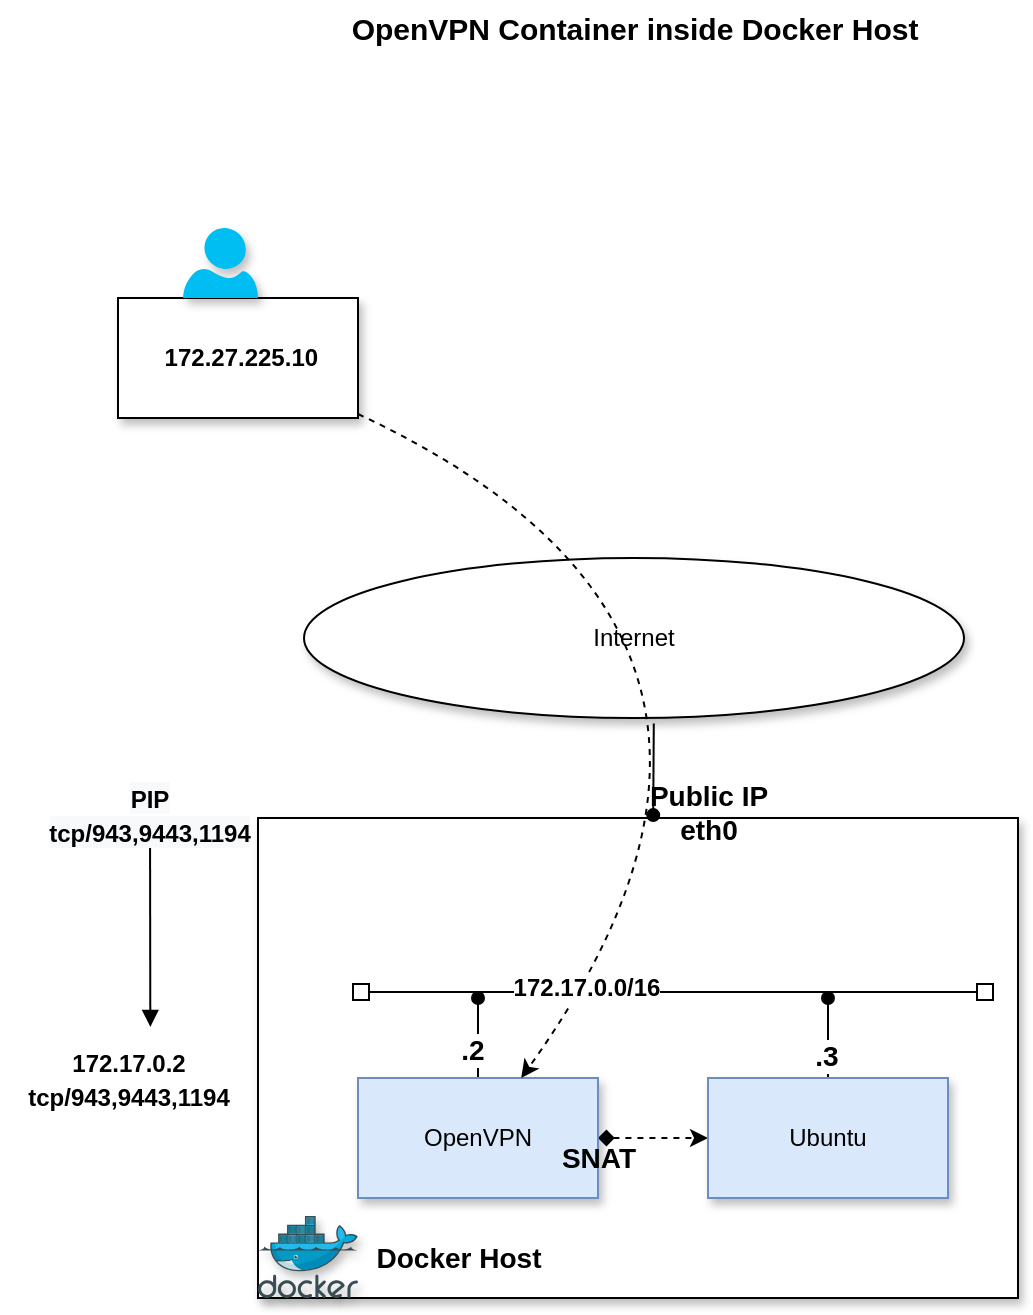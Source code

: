 <mxfile version="14.5.9" type="github" pages="2">
  <diagram id="0itJoXzlpaiKujCxGWqh" name="Docker">
    <mxGraphModel dx="702" dy="1583" grid="1" gridSize="10" guides="1" tooltips="1" connect="1" arrows="1" fold="1" page="1" pageScale="1" pageWidth="850" pageHeight="1100" math="0" shadow="0">
      <root>
        <mxCell id="Xttybz2aZVpwjGgicEwt-0" />
        <mxCell id="Xttybz2aZVpwjGgicEwt-1" parent="Xttybz2aZVpwjGgicEwt-0" />
        <mxCell id="TAlcj47JLGqlorAnVHA6-0" value="" style="whiteSpace=wrap;html=1;shadow=1;" parent="Xttybz2aZVpwjGgicEwt-1" vertex="1">
          <mxGeometry x="215" y="-465" width="380" height="240" as="geometry" />
        </mxCell>
        <mxCell id="TAlcj47JLGqlorAnVHA6-15" style="edgeStyle=none;rounded=0;orthogonalLoop=1;jettySize=auto;html=1;exitX=1;exitY=0.5;exitDx=0;exitDy=0;entryX=0;entryY=0.5;entryDx=0;entryDy=0;dashed=1;startArrow=diamond;startFill=1;targetPerimeterSpacing=1;sourcePerimeterSpacing=1;" parent="Xttybz2aZVpwjGgicEwt-1" source="TAlcj47JLGqlorAnVHA6-5" target="TAlcj47JLGqlorAnVHA6-6" edge="1">
          <mxGeometry relative="1" as="geometry" />
        </mxCell>
        <mxCell id="KNi0Op8ecilE8KF_MBYj-3" style="orthogonalLoop=1;jettySize=auto;html=1;startArrow=none;startFill=0;endArrow=oval;endFill=1;fontSize=14;fontStyle=1" parent="Xttybz2aZVpwjGgicEwt-1" source="TAlcj47JLGqlorAnVHA6-5" edge="1">
          <mxGeometry relative="1" as="geometry">
            <mxPoint x="325" y="-375" as="targetPoint" />
          </mxGeometry>
        </mxCell>
        <mxCell id="KNi0Op8ecilE8KF_MBYj-5" value=".2" style="edgeLabel;html=1;align=center;verticalAlign=middle;resizable=0;points=[];fontSize=14;fontStyle=1" parent="KNi0Op8ecilE8KF_MBYj-3" vertex="1" connectable="0">
          <mxGeometry x="-0.296" y="3" relative="1" as="geometry">
            <mxPoint as="offset" />
          </mxGeometry>
        </mxCell>
        <mxCell id="TAlcj47JLGqlorAnVHA6-5" value="OpenVPN" style="whiteSpace=wrap;html=1;shadow=1;fillColor=#dae8fc;strokeColor=#6c8ebf;" parent="Xttybz2aZVpwjGgicEwt-1" vertex="1">
          <mxGeometry x="265" y="-335" width="120" height="60" as="geometry" />
        </mxCell>
        <mxCell id="TAlcj47JLGqlorAnVHA6-21" style="edgeStyle=none;curved=1;orthogonalLoop=1;jettySize=auto;html=1;startArrow=none;startFill=0;endArrow=oval;endFill=1;" parent="Xttybz2aZVpwjGgicEwt-1" source="TAlcj47JLGqlorAnVHA6-6" edge="1">
          <mxGeometry relative="1" as="geometry">
            <mxPoint x="500" y="-375" as="targetPoint" />
          </mxGeometry>
        </mxCell>
        <mxCell id="KNi0Op8ecilE8KF_MBYj-4" value=".3" style="edgeLabel;html=1;align=center;verticalAlign=middle;resizable=0;points=[];fontSize=14;fontStyle=1" parent="TAlcj47JLGqlorAnVHA6-21" vertex="1" connectable="0">
          <mxGeometry x="-0.429" y="1" relative="1" as="geometry">
            <mxPoint as="offset" />
          </mxGeometry>
        </mxCell>
        <mxCell id="TAlcj47JLGqlorAnVHA6-6" value="Ubuntu" style="whiteSpace=wrap;html=1;shadow=1;fillColor=#dae8fc;strokeColor=#6c8ebf;" parent="Xttybz2aZVpwjGgicEwt-1" vertex="1">
          <mxGeometry x="440" y="-335" width="120" height="60" as="geometry" />
        </mxCell>
        <mxCell id="HIPA4PDAucCA2ucQsMif-2" style="edgeStyle=none;orthogonalLoop=1;jettySize=auto;html=1;exitX=0.53;exitY=1.035;exitDx=0;exitDy=0;entryX=0.52;entryY=-0.006;entryDx=0;entryDy=0;entryPerimeter=0;startArrow=none;startFill=0;sourcePerimeterSpacing=1;endArrow=oval;endFill=1;targetPerimeterSpacing=1;fontSize=14;exitPerimeter=0;" parent="Xttybz2aZVpwjGgicEwt-1" source="TAlcj47JLGqlorAnVHA6-7" target="TAlcj47JLGqlorAnVHA6-0" edge="1">
          <mxGeometry relative="1" as="geometry" />
        </mxCell>
        <mxCell id="TAlcj47JLGqlorAnVHA6-7" value="Internet" style="ellipse;whiteSpace=wrap;html=1;shadow=1;" parent="Xttybz2aZVpwjGgicEwt-1" vertex="1">
          <mxGeometry x="238" y="-595" width="330" height="80" as="geometry" />
        </mxCell>
        <mxCell id="TAlcj47JLGqlorAnVHA6-16" style="edgeStyle=none;orthogonalLoop=1;jettySize=auto;html=1;dashed=1;curved=1;" parent="Xttybz2aZVpwjGgicEwt-1" source="TAlcj47JLGqlorAnVHA6-8" target="TAlcj47JLGqlorAnVHA6-5" edge="1">
          <mxGeometry relative="1" as="geometry">
            <Array as="points">
              <mxPoint x="505" y="-555" />
            </Array>
          </mxGeometry>
        </mxCell>
        <mxCell id="TAlcj47JLGqlorAnVHA6-8" value="&amp;nbsp;&lt;span&gt;&lt;b&gt;172.27.225.10&lt;/b&gt;&lt;/span&gt;" style="rounded=0;whiteSpace=wrap;html=1;shadow=1;" parent="Xttybz2aZVpwjGgicEwt-1" vertex="1">
          <mxGeometry x="145" y="-725" width="120" height="60" as="geometry" />
        </mxCell>
        <mxCell id="TAlcj47JLGqlorAnVHA6-10" value="" style="verticalLabelPosition=bottom;html=1;verticalAlign=top;align=center;strokeColor=none;fillColor=#00BEF2;shape=mxgraph.azure.user;shadow=1;" parent="Xttybz2aZVpwjGgicEwt-1" vertex="1">
          <mxGeometry x="177.5" y="-760" width="37.5" height="35" as="geometry" />
        </mxCell>
        <mxCell id="TAlcj47JLGqlorAnVHA6-19" value="" style="endArrow=box;html=1;startArrow=box;startFill=0;endFill=0;" parent="Xttybz2aZVpwjGgicEwt-1" edge="1">
          <mxGeometry width="50" height="50" relative="1" as="geometry">
            <mxPoint x="262.5" y="-378" as="sourcePoint" />
            <mxPoint x="582.5" y="-378" as="targetPoint" />
          </mxGeometry>
        </mxCell>
        <mxCell id="TAlcj47JLGqlorAnVHA6-22" value="&lt;font style=&quot;font-size: 12px&quot;&gt;&lt;b&gt;172.17.0.0/16&lt;/b&gt;&lt;/font&gt;" style="edgeLabel;html=1;align=center;verticalAlign=middle;resizable=0;points=[];" parent="TAlcj47JLGqlorAnVHA6-19" vertex="1" connectable="0">
          <mxGeometry x="-0.275" y="2" relative="1" as="geometry">
            <mxPoint as="offset" />
          </mxGeometry>
        </mxCell>
        <mxCell id="KNi0Op8ecilE8KF_MBYj-7" value="&lt;b&gt;SNAT&lt;/b&gt;" style="text;html=1;resizable=0;autosize=1;align=center;verticalAlign=middle;points=[];fillColor=none;strokeColor=none;rounded=0;shadow=1;dashed=1;dashPattern=1 4;fontSize=14;" parent="Xttybz2aZVpwjGgicEwt-1" vertex="1">
          <mxGeometry x="360" y="-305" width="50" height="20" as="geometry" />
        </mxCell>
        <mxCell id="HIPA4PDAucCA2ucQsMif-0" value="&lt;b&gt;Docker Host&lt;/b&gt;" style="text;html=1;resizable=0;autosize=1;align=center;verticalAlign=middle;points=[];fillColor=none;strokeColor=none;rounded=0;shadow=1;dashed=1;dashPattern=1 4;fontSize=14;" parent="Xttybz2aZVpwjGgicEwt-1" vertex="1">
          <mxGeometry x="265" y="-255.5" width="100" height="20" as="geometry" />
        </mxCell>
        <mxCell id="HIPA4PDAucCA2ucQsMif-3" value="&lt;b&gt;Public IP&lt;br&gt;eth0&lt;br&gt;&lt;/b&gt;" style="text;html=1;resizable=0;autosize=1;align=center;verticalAlign=middle;points=[];fillColor=none;strokeColor=none;rounded=0;shadow=1;dashed=1;dashPattern=1 4;fontSize=14;" parent="Xttybz2aZVpwjGgicEwt-1" vertex="1">
          <mxGeometry x="405" y="-488" width="70" height="40" as="geometry" />
        </mxCell>
        <mxCell id="HIPA4PDAucCA2ucQsMif-4" value="&lt;b&gt;&lt;font style=&quot;font-size: 12px&quot;&gt;172.17.0.2&lt;br&gt;tcp/943,9443,1194&lt;br&gt;&lt;/font&gt;&lt;/b&gt;" style="text;html=1;resizable=0;autosize=1;align=center;verticalAlign=middle;points=[];fillColor=none;strokeColor=none;rounded=0;shadow=1;dashed=1;dashPattern=1 4;fontSize=14;" parent="Xttybz2aZVpwjGgicEwt-1" vertex="1">
          <mxGeometry x="90" y="-355" width="120" height="40" as="geometry" />
        </mxCell>
        <mxCell id="HIPA4PDAucCA2ucQsMif-6" style="edgeStyle=none;orthogonalLoop=1;jettySize=auto;html=1;entryX=0.593;entryY=-0.139;entryDx=0;entryDy=0;entryPerimeter=0;startArrow=none;startFill=0;sourcePerimeterSpacing=1;endArrow=block;endFill=1;targetPerimeterSpacing=1;fontSize=14;" parent="Xttybz2aZVpwjGgicEwt-1" source="HIPA4PDAucCA2ucQsMif-5" target="HIPA4PDAucCA2ucQsMif-4" edge="1">
          <mxGeometry relative="1" as="geometry" />
        </mxCell>
        <mxCell id="HIPA4PDAucCA2ucQsMif-5" value="&lt;b style=&quot;color: rgb(0 , 0 , 0) ; font-family: &amp;#34;helvetica&amp;#34; ; font-style: normal ; letter-spacing: normal ; text-indent: 0px ; text-transform: none ; word-spacing: 0px ; background-color: rgb(248 , 249 , 250)&quot;&gt;&lt;font style=&quot;font-size: 12px&quot;&gt;PIP tcp/943,9443,1194&lt;/font&gt;&lt;/b&gt;" style="text;whiteSpace=wrap;html=1;fontSize=14;align=center;" parent="Xttybz2aZVpwjGgicEwt-1" vertex="1">
          <mxGeometry x="121" y="-490" width="80" height="30" as="geometry" />
        </mxCell>
        <mxCell id="HIPA4PDAucCA2ucQsMif-7" value="" style="aspect=fixed;html=1;points=[];align=center;image;fontSize=12;image=img/lib/mscae/Docker.svg;shadow=1;dashed=1;dashPattern=1 4;strokeWidth=1;" parent="Xttybz2aZVpwjGgicEwt-1" vertex="1">
          <mxGeometry x="215" y="-266" width="50" height="41" as="geometry" />
        </mxCell>
        <mxCell id="vChNEK6wquRoCEm0zTll-0" value="&lt;b style=&quot;font-size: 15px;&quot;&gt;OpenVPN Container inside Docker Host&lt;/b&gt;" style="text;html=1;resizable=0;autosize=1;align=center;verticalAlign=middle;points=[];fillColor=none;strokeColor=none;rounded=0;shadow=1;dashed=1;dashPattern=1 4;fontSize=15;" parent="Xttybz2aZVpwjGgicEwt-1" vertex="1">
          <mxGeometry x="253" y="-870" width="300" height="20" as="geometry" />
        </mxCell>
      </root>
    </mxGraphModel>
  </diagram>
  <diagram id="ci09xtfl5GCraZoXKJ82" name="AKS">
    <mxGraphModel dx="2419" dy="2050" grid="1" gridSize="10" guides="1" tooltips="1" connect="1" arrows="1" fold="1" page="1" pageScale="1" pageWidth="850" pageHeight="1100" math="0" shadow="0">
      <root>
        <mxCell id="0" />
        <mxCell id="1" parent="0" />
        <mxCell id="84hfwYX-D9Blkg_AwoSF-23" value="" style="whiteSpace=wrap;html=1;shadow=0;strokeColor=#000099;" parent="1" vertex="1">
          <mxGeometry x="172.5" y="210" width="1497.5" height="444.5" as="geometry" />
        </mxCell>
        <mxCell id="84hfwYX-D9Blkg_AwoSF-64" value="" style="whiteSpace=wrap;html=1;shadow=1;strokeWidth=1;fontSize=14;fillColor=#fff2cc;strokeColor=#d6b656;" parent="1" vertex="1">
          <mxGeometry x="210" y="260" width="1120" height="378" as="geometry" />
        </mxCell>
        <mxCell id="84hfwYX-D9Blkg_AwoSF-57" style="edgeStyle=none;orthogonalLoop=1;jettySize=auto;html=1;startArrow=none;startFill=0;sourcePerimeterSpacing=1;endArrow=oval;endFill=1;targetPerimeterSpacing=1;fontSize=14;" parent="1" edge="1">
          <mxGeometry relative="1" as="geometry">
            <mxPoint x="469" y="312" as="targetPoint" />
            <mxPoint x="469" y="361" as="sourcePoint" />
          </mxGeometry>
        </mxCell>
        <mxCell id="84hfwYX-D9Blkg_AwoSF-49" value="" style="whiteSpace=wrap;html=1;shadow=1;strokeWidth=1;fontSize=14;" parent="1" vertex="1">
          <mxGeometry x="320" y="362" width="240" height="198" as="geometry" />
        </mxCell>
        <mxCell id="84hfwYX-D9Blkg_AwoSF-61" style="edgeStyle=none;orthogonalLoop=1;jettySize=auto;html=1;startArrow=none;startFill=0;sourcePerimeterSpacing=1;endArrow=oval;endFill=1;targetPerimeterSpacing=1;fontSize=14;exitX=0.663;exitY=0.03;exitDx=0;exitDy=0;exitPerimeter=0;" parent="1" edge="1" source="84hfwYX-D9Blkg_AwoSF-48">
          <mxGeometry relative="1" as="geometry">
            <mxPoint x="779" y="312" as="targetPoint" />
            <mxPoint x="779" y="351" as="sourcePoint" />
          </mxGeometry>
        </mxCell>
        <mxCell id="84hfwYX-D9Blkg_AwoSF-48" value="" style="whiteSpace=wrap;html=1;shadow=1;strokeWidth=1;fontSize=14;" parent="1" vertex="1">
          <mxGeometry x="620" y="364" width="240" height="198" as="geometry" />
        </mxCell>
        <mxCell id="QpuJC84Ums9DcmZ4Qxw2-3" value="" style="aspect=fixed;html=1;points=[];align=center;image;fontSize=12;image=img/lib/azure2/networking/Virtual_Networks.svg;shadow=1;" parent="1" vertex="1">
          <mxGeometry x="1390" y="199.91" width="37" height="22.09" as="geometry" />
        </mxCell>
        <mxCell id="84hfwYX-D9Blkg_AwoSF-24" style="edgeStyle=none;rounded=0;orthogonalLoop=1;jettySize=auto;html=1;exitX=1.024;exitY=0.391;exitDx=0;exitDy=0;entryX=0;entryY=0.5;entryDx=0;entryDy=0;dashed=1;startArrow=diamond;startFill=1;targetPerimeterSpacing=1;sourcePerimeterSpacing=1;exitPerimeter=0;" parent="1" target="84hfwYX-D9Blkg_AwoSF-30" edge="1" source="84hfwYX-D9Blkg_AwoSF-82">
          <mxGeometry relative="1" as="geometry">
            <mxPoint x="450" y="412" as="sourcePoint" />
            <mxPoint x="641" y="416" as="targetPoint" />
          </mxGeometry>
        </mxCell>
        <mxCell id="84hfwYX-D9Blkg_AwoSF-25" style="orthogonalLoop=1;jettySize=auto;html=1;startArrow=none;startFill=0;endArrow=oval;endFill=1;fontSize=14;fontStyle=1;exitX=0.5;exitY=0;exitDx=0;exitDy=0;" parent="1" edge="1" source="84hfwYX-D9Blkg_AwoSF-82">
          <mxGeometry relative="1" as="geometry">
            <mxPoint x="400" y="312" as="targetPoint" />
            <mxPoint x="402.343" y="388" as="sourcePoint" />
          </mxGeometry>
        </mxCell>
        <mxCell id="84hfwYX-D9Blkg_AwoSF-28" style="edgeStyle=none;curved=1;orthogonalLoop=1;jettySize=auto;html=1;startArrow=none;startFill=0;endArrow=oval;endFill=1;" parent="1" source="84hfwYX-D9Blkg_AwoSF-30" edge="1">
          <mxGeometry relative="1" as="geometry">
            <mxPoint x="701" y="312" as="targetPoint" />
          </mxGeometry>
        </mxCell>
        <mxCell id="84hfwYX-D9Blkg_AwoSF-30" value="Ubuntu" style="whiteSpace=wrap;html=1;shadow=1;fillColor=#f8cecc;strokeColor=#b85450;" parent="1" vertex="1">
          <mxGeometry x="641" y="381" width="120" height="58" as="geometry" />
        </mxCell>
        <mxCell id="84hfwYX-D9Blkg_AwoSF-32" value="Internet" style="ellipse;whiteSpace=wrap;html=1;shadow=1;" parent="1" vertex="1">
          <mxGeometry x="660" y="-90" width="330" height="80" as="geometry" />
        </mxCell>
        <mxCell id="84hfwYX-D9Blkg_AwoSF-34" value="&amp;nbsp;&lt;span&gt;&lt;b&gt;172.27.225.10&lt;br&gt;Store-1&lt;br&gt;&lt;/b&gt;&lt;/span&gt;" style="rounded=0;whiteSpace=wrap;html=1;shadow=1;fillColor=#f8cecc;strokeColor=#b85450;" parent="1" vertex="1">
          <mxGeometry x="330" y="-225" width="120" height="60" as="geometry" />
        </mxCell>
        <mxCell id="84hfwYX-D9Blkg_AwoSF-35" value="" style="verticalLabelPosition=bottom;html=1;verticalAlign=top;align=center;strokeColor=none;fillColor=#00BEF2;shape=mxgraph.azure.user;shadow=1;" parent="1" vertex="1">
          <mxGeometry x="362.5" y="-260" width="37.5" height="35" as="geometry" />
        </mxCell>
        <mxCell id="84hfwYX-D9Blkg_AwoSF-41" value="&lt;b&gt;&lt;font style=&quot;font-size: 12px&quot;&gt;10.240.0.76&lt;br&gt;9443,1194&lt;br&gt;&lt;/font&gt;&lt;/b&gt;" style="text;html=1;resizable=0;autosize=1;align=center;verticalAlign=middle;points=[];fillColor=none;strokeColor=none;rounded=0;shadow=1;dashed=1;dashPattern=1 4;fontSize=14;" parent="1" vertex="1">
          <mxGeometry x="72.5" y="384.5" width="80" height="40" as="geometry" />
        </mxCell>
        <mxCell id="84hfwYX-D9Blkg_AwoSF-42" style="edgeStyle=none;orthogonalLoop=1;jettySize=auto;html=1;entryX=0.593;entryY=-0.139;entryDx=0;entryDy=0;entryPerimeter=0;startArrow=none;startFill=0;sourcePerimeterSpacing=1;endArrow=block;endFill=1;targetPerimeterSpacing=1;fontSize=14;" parent="1" source="84hfwYX-D9Blkg_AwoSF-43" target="84hfwYX-D9Blkg_AwoSF-41" edge="1">
          <mxGeometry relative="1" as="geometry" />
        </mxCell>
        <mxCell id="84hfwYX-D9Blkg_AwoSF-43" value="&lt;b style=&quot;color: rgb(0 , 0 , 0) ; font-family: &amp;#34;helvetica&amp;#34; ; font-style: normal ; letter-spacing: normal ; text-indent: 0px ; text-transform: none ; word-spacing: 0px ; background-color: rgb(248 , 249 , 250)&quot;&gt;&lt;font style=&quot;font-size: 12px&quot;&gt;PIP tcp,9443,1194&lt;/font&gt;&lt;/b&gt;" style="text;whiteSpace=wrap;html=1;fontSize=14;align=center;" parent="1" vertex="1">
          <mxGeometry x="80" y="90" width="80" height="30" as="geometry" />
        </mxCell>
        <mxCell id="84hfwYX-D9Blkg_AwoSF-55" value="OpenVPN" style="whiteSpace=wrap;html=1;shadow=1;fillColor=#dae8fc;strokeColor=#6c8ebf;" parent="1" vertex="1">
          <mxGeometry x="342" y="472" width="120" height="58" as="geometry" />
        </mxCell>
        <mxCell id="84hfwYX-D9Blkg_AwoSF-38" value="&lt;b&gt;NAT&lt;/b&gt;" style="text;html=1;resizable=0;autosize=1;align=center;verticalAlign=middle;points=[];fillColor=none;strokeColor=none;rounded=0;shadow=1;dashed=1;dashPattern=1 4;fontSize=14;" parent="1" vertex="1">
          <mxGeometry x="417" y="414" width="40" height="20" as="geometry" />
        </mxCell>
        <mxCell id="84hfwYX-D9Blkg_AwoSF-33" style="edgeStyle=none;orthogonalLoop=1;jettySize=auto;html=1;dashed=1;curved=1;fillColor=#f8cecc;strokeColor=#b85450;entryX=0.5;entryY=0;entryDx=0;entryDy=0;" parent="1" source="84hfwYX-D9Blkg_AwoSF-69" edge="1" target="84hfwYX-D9Blkg_AwoSF-82">
          <mxGeometry relative="1" as="geometry">
            <Array as="points" />
            <mxPoint x="283" y="8" as="sourcePoint" />
            <mxPoint x="430" y="360" as="targetPoint" />
          </mxGeometry>
        </mxCell>
        <mxCell id="84hfwYX-D9Blkg_AwoSF-69" value="" style="aspect=fixed;html=1;points=[];align=center;image;fontSize=12;image=img/lib/azure2/networking/Load_Balancers.svg;shadow=1;strokeWidth=1;" parent="1" vertex="1">
          <mxGeometry x="741" y="113" width="72" height="72" as="geometry" />
        </mxCell>
        <mxCell id="84hfwYX-D9Blkg_AwoSF-70" style="edgeStyle=none;orthogonalLoop=1;jettySize=auto;html=1;dashed=1;curved=1;fillColor=#f8cecc;strokeColor=#b85450;" parent="1" source="84hfwYX-D9Blkg_AwoSF-34" target="84hfwYX-D9Blkg_AwoSF-69" edge="1">
          <mxGeometry relative="1" as="geometry">
            <Array as="points">
              <mxPoint x="786" y="-120" />
            </Array>
            <mxPoint x="314.706" y="-185" as="sourcePoint" />
            <mxPoint x="401.261" y="320" as="targetPoint" />
          </mxGeometry>
        </mxCell>
        <mxCell id="84hfwYX-D9Blkg_AwoSF-72" value="" style="whiteSpace=wrap;html=1;shadow=1;strokeWidth=1;fontSize=14;fillColor=#fff2cc;strokeColor=#d6b656;" parent="1" vertex="1">
          <mxGeometry x="1420" y="267" width="210" height="371" as="geometry" />
        </mxCell>
        <mxCell id="84hfwYX-D9Blkg_AwoSF-73" value="&lt;b&gt;Mgmt-subnet&lt;/b&gt;&lt;b&gt;&lt;br&gt;&lt;/b&gt;" style="text;html=1;resizable=0;autosize=1;align=center;verticalAlign=middle;points=[];fillColor=none;strokeColor=none;rounded=0;shadow=1;dashed=1;dashPattern=1 4;fontSize=14;" parent="1" vertex="1">
          <mxGeometry x="1520" y="242.5" width="100" height="20" as="geometry" />
        </mxCell>
        <mxCell id="84hfwYX-D9Blkg_AwoSF-74" value="&lt;b&gt;AKS-Subnet&lt;/b&gt;&lt;b&gt;&lt;br&gt;&lt;/b&gt;" style="text;html=1;resizable=0;autosize=1;align=center;verticalAlign=middle;points=[];fillColor=none;strokeColor=none;rounded=0;shadow=1;dashed=1;dashPattern=1 4;fontSize=14;" parent="1" vertex="1">
          <mxGeometry x="1195" y="242.5" width="100" height="20" as="geometry" />
        </mxCell>
        <mxCell id="84hfwYX-D9Blkg_AwoSF-75" value="" style="verticalLabelPosition=bottom;html=1;verticalAlign=top;align=center;strokeColor=none;fillColor=#00BEF2;shape=mxgraph.azure.virtual_machine_feature;pointerEvents=1;shadow=1;fontSize=14;" parent="1" vertex="1">
          <mxGeometry x="1510" y="301.5" width="50" height="45" as="geometry" />
        </mxCell>
        <mxCell id="84hfwYX-D9Blkg_AwoSF-76" value="&lt;b&gt;Admin VM&lt;/b&gt;&lt;b&gt;&lt;br&gt;&lt;/b&gt;" style="text;html=1;resizable=0;autosize=1;align=center;verticalAlign=middle;points=[];fillColor=none;strokeColor=none;rounded=0;shadow=1;dashed=1;dashPattern=1 4;fontSize=14;" parent="1" vertex="1">
          <mxGeometry x="1495" y="364.5" width="80" height="20" as="geometry" />
        </mxCell>
        <mxCell id="84hfwYX-D9Blkg_AwoSF-78" value="" style="html=1;dashed=0;whitespace=wrap;fillColor=#2875E2;strokeColor=#ffffff;points=[[0.005,0.63,0],[0.1,0.2,0],[0.9,0.2,0],[0.5,0,0],[0.995,0.63,0],[0.72,0.99,0],[0.5,1,0],[0.28,0.99,0]];shape=mxgraph.kubernetes.icon;prIcon=pod;shadow=1;fontSize=14;" parent="1" vertex="1">
          <mxGeometry x="641" y="398" width="30" height="38" as="geometry" />
        </mxCell>
        <mxCell id="84hfwYX-D9Blkg_AwoSF-80" value="&lt;b&gt;NODE-1&lt;/b&gt;&lt;b&gt;&lt;br&gt;&lt;/b&gt;" style="text;html=1;resizable=0;autosize=1;align=center;verticalAlign=middle;points=[];fillColor=none;strokeColor=none;rounded=0;shadow=1;dashed=1;dashPattern=1 4;fontSize=14;" parent="1" vertex="1">
          <mxGeometry x="481" y="540" width="70" height="20" as="geometry" />
        </mxCell>
        <mxCell id="84hfwYX-D9Blkg_AwoSF-81" value="&lt;b&gt;NODE-2&lt;/b&gt;&lt;b&gt;&lt;br&gt;&lt;/b&gt;" style="text;html=1;resizable=0;autosize=1;align=center;verticalAlign=middle;points=[];fillColor=none;strokeColor=none;rounded=0;shadow=1;dashed=1;dashPattern=1 4;fontSize=14;" parent="1" vertex="1">
          <mxGeometry x="780" y="542" width="70" height="20" as="geometry" />
        </mxCell>
        <mxCell id="84hfwYX-D9Blkg_AwoSF-82" value="OpenVPN" style="whiteSpace=wrap;html=1;shadow=1;fillColor=#f8cecc;strokeColor=#b85450;" parent="1" vertex="1">
          <mxGeometry x="340" y="388" width="120" height="58" as="geometry" />
        </mxCell>
        <mxCell id="84hfwYX-D9Blkg_AwoSF-85" value="Ubuntu" style="whiteSpace=wrap;html=1;shadow=1;fillColor=#d5e8d4;strokeColor=#82b366;" parent="1" vertex="1">
          <mxGeometry x="645" y="465" width="120" height="58" as="geometry" />
        </mxCell>
        <mxCell id="84hfwYX-D9Blkg_AwoSF-87" value="" style="html=1;dashed=0;whitespace=wrap;fillColor=#2875E2;strokeColor=#ffffff;points=[[0.005,0.63,0],[0.1,0.2,0],[0.9,0.2,0],[0.5,0,0],[0.995,0.63,0],[0.72,0.99,0],[0.5,1,0],[0.28,0.99,0]];shape=mxgraph.kubernetes.icon;prIcon=pod;shadow=1;fontSize=14;" parent="1" vertex="1">
          <mxGeometry x="340" y="406.5" width="30" height="38" as="geometry" />
        </mxCell>
        <mxCell id="84hfwYX-D9Blkg_AwoSF-89" value="" style="html=1;dashed=0;whitespace=wrap;fillColor=#2875E2;strokeColor=#ffffff;points=[[0.005,0.63,0],[0.1,0.2,0],[0.9,0.2,0],[0.5,0,0],[0.995,0.63,0],[0.72,0.99,0],[0.5,1,0],[0.28,0.99,0]];shape=mxgraph.kubernetes.icon;prIcon=pod;shadow=1;fontSize=14;" parent="1" vertex="1">
          <mxGeometry x="340" y="483" width="30" height="38" as="geometry" />
        </mxCell>
        <mxCell id="84hfwYX-D9Blkg_AwoSF-90" value="" style="html=1;dashed=0;whitespace=wrap;fillColor=#2875E2;strokeColor=#ffffff;points=[[0.005,0.63,0],[0.1,0.2,0],[0.9,0.2,0],[0.5,0,0],[0.995,0.63,0],[0.72,0.99,0],[0.5,1,0],[0.28,0.99,0]];shape=mxgraph.kubernetes.icon;prIcon=pod;shadow=1;fontSize=14;" parent="1" vertex="1">
          <mxGeometry x="645" y="485" width="30" height="38" as="geometry" />
        </mxCell>
        <mxCell id="rBkqhzZlO977qsbIRz78-3" style="edgeStyle=orthogonalEdgeStyle;rounded=0;orthogonalLoop=1;jettySize=auto;html=1;startArrow=none;startFill=0;endArrow=oval;endFill=1;" edge="1" parent="1" source="84hfwYX-D9Blkg_AwoSF-91">
          <mxGeometry relative="1" as="geometry">
            <mxPoint x="1040" y="310" as="targetPoint" />
          </mxGeometry>
        </mxCell>
        <mxCell id="84hfwYX-D9Blkg_AwoSF-91" value="" style="whiteSpace=wrap;html=1;shadow=1;strokeWidth=1;fontSize=14;" parent="1" vertex="1">
          <mxGeometry x="920" y="360" width="240" height="198" as="geometry" />
        </mxCell>
        <mxCell id="84hfwYX-D9Blkg_AwoSF-92" value="&lt;b&gt;NODE-3&lt;/b&gt;&lt;b&gt;&lt;br&gt;&lt;/b&gt;" style="text;html=1;resizable=0;autosize=1;align=center;verticalAlign=middle;points=[];fillColor=none;strokeColor=none;rounded=0;shadow=1;dashed=1;dashPattern=1 4;fontSize=14;" parent="1" vertex="1">
          <mxGeometry x="1080" y="538" width="70" height="20" as="geometry" />
        </mxCell>
        <mxCell id="84hfwYX-D9Blkg_AwoSF-93" value="Ubuntu" style="whiteSpace=wrap;html=1;shadow=1;fillColor=#dae8fc;strokeColor=#6c8ebf;" parent="1" vertex="1">
          <mxGeometry x="940" y="465" width="120" height="58" as="geometry" />
        </mxCell>
        <mxCell id="84hfwYX-D9Blkg_AwoSF-95" value="OpenVPN" style="whiteSpace=wrap;html=1;shadow=1;fillColor=#d5e8d4;strokeColor=#82b366;" parent="1" vertex="1">
          <mxGeometry x="940" y="376" width="120" height="58" as="geometry" />
        </mxCell>
        <mxCell id="84hfwYX-D9Blkg_AwoSF-96" value="" style="html=1;dashed=0;whitespace=wrap;fillColor=#2875E2;strokeColor=#ffffff;points=[[0.005,0.63,0],[0.1,0.2,0],[0.9,0.2,0],[0.5,0,0],[0.995,0.63,0],[0.72,0.99,0],[0.5,1,0],[0.28,0.99,0]];shape=mxgraph.kubernetes.icon;prIcon=pod;shadow=1;fontSize=14;" parent="1" vertex="1">
          <mxGeometry x="940" y="398" width="30" height="38" as="geometry" />
        </mxCell>
        <mxCell id="84hfwYX-D9Blkg_AwoSF-97" value="" style="html=1;dashed=0;whitespace=wrap;fillColor=#2875E2;strokeColor=#ffffff;points=[[0.005,0.63,0],[0.1,0.2,0],[0.9,0.2,0],[0.5,0,0],[0.995,0.63,0],[0.72,0.99,0],[0.5,1,0],[0.28,0.99,0]];shape=mxgraph.kubernetes.icon;prIcon=pod;shadow=1;fontSize=14;" parent="1" vertex="1">
          <mxGeometry x="940" y="485" width="30" height="38" as="geometry" />
        </mxCell>
        <mxCell id="rBkqhzZlO977qsbIRz78-2" value="" style="endArrow=box;html=1;startArrow=box;startFill=0;endFill=0;" edge="1" parent="1">
          <mxGeometry width="50" height="50" relative="1" as="geometry">
            <mxPoint x="220.33" y="310" as="sourcePoint" />
            <mxPoint x="1300.33" y="310" as="targetPoint" />
          </mxGeometry>
        </mxCell>
        <mxCell id="rBkqhzZlO977qsbIRz78-5" value="&lt;b&gt;Node-Network&lt;br&gt;&lt;/b&gt;&lt;b&gt;10.240.0.0/16&lt;br&gt;&lt;/b&gt;" style="text;html=1;resizable=0;autosize=1;align=center;verticalAlign=middle;points=[];fillColor=none;strokeColor=none;rounded=0;shadow=1;dashed=1;dashPattern=1 4;fontSize=14;" vertex="1" parent="1">
          <mxGeometry x="1085" y="288.5" width="110" height="40" as="geometry" />
        </mxCell>
        <mxCell id="rBkqhzZlO977qsbIRz78-7" value="&lt;b&gt;.76&lt;/b&gt;&lt;b&gt;&lt;br&gt;&lt;/b&gt;" style="text;html=1;resizable=0;autosize=1;align=center;verticalAlign=middle;points=[];fillColor=none;strokeColor=none;rounded=0;shadow=1;dashed=1;dashPattern=1 4;fontSize=14;" vertex="1" parent="1">
          <mxGeometry x="385" y="281.5" width="30" height="20" as="geometry" />
        </mxCell>
        <mxCell id="rBkqhzZlO977qsbIRz78-8" value="&lt;b&gt;.12&lt;/b&gt;&lt;b&gt;&lt;br&gt;&lt;/b&gt;" style="text;html=1;resizable=0;autosize=1;align=center;verticalAlign=middle;points=[];fillColor=none;strokeColor=none;rounded=0;shadow=1;dashed=1;dashPattern=1 4;fontSize=14;" vertex="1" parent="1">
          <mxGeometry x="681" y="288.5" width="30" height="20" as="geometry" />
        </mxCell>
        <mxCell id="rBkqhzZlO977qsbIRz78-9" value="&lt;b&gt;SNAT&lt;br&gt;&lt;/b&gt;" style="text;html=1;resizable=0;autosize=1;align=center;verticalAlign=middle;points=[];fillColor=none;strokeColor=none;rounded=0;shadow=1;dashed=1;dashPattern=1 4;fontSize=14;" vertex="1" parent="1">
          <mxGeometry x="455" y="416" width="50" height="20" as="geometry" />
        </mxCell>
        <mxCell id="rBkqhzZlO977qsbIRz78-10" value="&amp;nbsp;&lt;span&gt;&lt;b&gt;172.27.225.10&lt;br&gt;Store-2&lt;br&gt;&lt;/b&gt;&lt;/span&gt;" style="rounded=0;whiteSpace=wrap;html=1;shadow=1;fillColor=#d5e8d4;strokeColor=#82b366;" vertex="1" parent="1">
          <mxGeometry x="895" y="-235" width="120" height="60" as="geometry" />
        </mxCell>
        <mxCell id="rBkqhzZlO977qsbIRz78-11" value="" style="verticalLabelPosition=bottom;html=1;verticalAlign=top;align=center;strokeColor=none;fillColor=#00BEF2;shape=mxgraph.azure.user;shadow=1;" vertex="1" parent="1">
          <mxGeometry x="927.5" y="-270" width="37.5" height="35" as="geometry" />
        </mxCell>
        <mxCell id="rBkqhzZlO977qsbIRz78-12" value="&lt;b&gt;Service Type: LoadBalancer&lt;/b&gt;&lt;b&gt;&lt;br&gt;&lt;/b&gt;" style="text;html=1;resizable=0;autosize=1;align=center;verticalAlign=middle;points=[];fillColor=#f8cecc;strokeColor=#b85450;rounded=0;shadow=1;dashed=1;dashPattern=1 4;fontSize=14;" vertex="1" parent="1">
          <mxGeometry x="825.25" y="100" width="200" height="20" as="geometry" />
        </mxCell>
        <mxCell id="rBkqhzZlO977qsbIRz78-13" value="&lt;b&gt;Service Type: LoadBalancer&lt;/b&gt;&lt;b&gt;&lt;br&gt;&lt;/b&gt;" style="text;html=1;resizable=0;autosize=1;align=center;verticalAlign=middle;points=[];fillColor=#d5e8d4;strokeColor=#82b366;rounded=0;shadow=1;dashed=1;dashPattern=1 4;fontSize=14;" vertex="1" parent="1">
          <mxGeometry x="825" y="130" width="200" height="20" as="geometry" />
        </mxCell>
        <mxCell id="rBkqhzZlO977qsbIRz78-14" value="&lt;b&gt;Service Type: LoadBalancer&lt;/b&gt;&lt;b&gt;&lt;br&gt;&lt;/b&gt;" style="text;html=1;resizable=0;autosize=1;align=center;verticalAlign=middle;points=[];fillColor=#dae8fc;strokeColor=#6c8ebf;rounded=0;shadow=1;dashed=1;dashPattern=1 4;fontSize=14;" vertex="1" parent="1">
          <mxGeometry x="825" y="160" width="200" height="20" as="geometry" />
        </mxCell>
        <mxCell id="rBkqhzZlO977qsbIRz78-15" value="&amp;nbsp;&lt;span&gt;&lt;b&gt;172.27.225.10&lt;br&gt;Store-3&lt;br&gt;&lt;/b&gt;&lt;/span&gt;" style="rounded=0;whiteSpace=wrap;html=1;shadow=1;fillColor=#dae8fc;strokeColor=#6c8ebf;" vertex="1" parent="1">
          <mxGeometry x="1080" y="-235" width="120" height="60" as="geometry" />
        </mxCell>
        <mxCell id="rBkqhzZlO977qsbIRz78-16" value="" style="verticalLabelPosition=bottom;html=1;verticalAlign=top;align=center;strokeColor=none;fillColor=#00BEF2;shape=mxgraph.azure.user;shadow=1;" vertex="1" parent="1">
          <mxGeometry x="1112.5" y="-270" width="37.5" height="35" as="geometry" />
        </mxCell>
        <mxCell id="rBkqhzZlO977qsbIRz78-18" value="" style="aspect=fixed;html=1;points=[];align=center;image;fontSize=12;image=img/lib/azure2/containers/Kubernetes_Services.svg;" vertex="1" parent="1">
          <mxGeometry x="1241" y="570" width="68" height="60" as="geometry" />
        </mxCell>
        <mxCell id="2yS5bxnvZPsP-i0FIe5F-1" value="&lt;b&gt;Kubernetes&lt;br&gt;&lt;/b&gt;&lt;b&gt;ELB&lt;br&gt;&lt;/b&gt;" style="text;html=1;resizable=0;autosize=1;align=center;verticalAlign=middle;points=[];fillColor=none;strokeColor=none;rounded=0;shadow=1;dashed=1;dashPattern=1 4;fontSize=14;" vertex="1" parent="1">
          <mxGeometry x="660" y="130" width="90" height="40" as="geometry" />
        </mxCell>
        <mxCell id="2yS5bxnvZPsP-i0FIe5F-3" value="&lt;b&gt;.4&lt;/b&gt;&lt;b&gt;&lt;br&gt;&lt;/b&gt;" style="text;html=1;resizable=0;autosize=1;align=center;verticalAlign=middle;points=[];fillColor=none;strokeColor=none;rounded=0;shadow=1;dashed=1;dashPattern=1 4;fontSize=14;" vertex="1" parent="1">
          <mxGeometry x="457" y="281.5" width="30" height="20" as="geometry" />
        </mxCell>
        <mxCell id="2yS5bxnvZPsP-i0FIe5F-4" value="&lt;b&gt;.35&lt;/b&gt;&lt;b&gt;&lt;br&gt;&lt;/b&gt;" style="text;html=1;resizable=0;autosize=1;align=center;verticalAlign=middle;points=[];fillColor=none;strokeColor=none;rounded=0;shadow=1;dashed=1;dashPattern=1 4;fontSize=14;" vertex="1" parent="1">
          <mxGeometry x="765" y="291.5" width="30" height="20" as="geometry" />
        </mxCell>
        <mxCell id="2yS5bxnvZPsP-i0FIe5F-5" value="&lt;b&gt;.66&lt;/b&gt;&lt;b&gt;&lt;br&gt;&lt;/b&gt;" style="text;html=1;resizable=0;autosize=1;align=center;verticalAlign=middle;points=[];fillColor=none;strokeColor=none;rounded=0;shadow=1;dashed=1;dashPattern=1 4;fontSize=14;" vertex="1" parent="1">
          <mxGeometry x="1025" y="289.5" width="30" height="20" as="geometry" />
        </mxCell>
        <mxCell id="2yS5bxnvZPsP-i0FIe5F-16" value="" style="group" vertex="1" connectable="0" parent="1">
          <mxGeometry x="470" y="180" width="310" height="128.5" as="geometry" />
        </mxCell>
        <mxCell id="2yS5bxnvZPsP-i0FIe5F-17" value="" style="group" vertex="1" connectable="0" parent="2yS5bxnvZPsP-i0FIe5F-16">
          <mxGeometry width="310" height="128.5" as="geometry" />
        </mxCell>
        <mxCell id="2yS5bxnvZPsP-i0FIe5F-13" value="" style="endArrow=none;html=1;entryX=0.556;entryY=0.931;entryDx=0;entryDy=0;entryPerimeter=0;dashed=1;" edge="1" parent="2yS5bxnvZPsP-i0FIe5F-17" target="84hfwYX-D9Blkg_AwoSF-69">
          <mxGeometry width="50" height="50" relative="1" as="geometry">
            <mxPoint y="128.5" as="sourcePoint" />
            <mxPoint x="271.25" y="-71.5" as="targetPoint" />
          </mxGeometry>
        </mxCell>
        <mxCell id="2yS5bxnvZPsP-i0FIe5F-14" value="" style="endArrow=none;html=1;dashed=1;" edge="1" parent="2yS5bxnvZPsP-i0FIe5F-17" source="2yS5bxnvZPsP-i0FIe5F-4">
          <mxGeometry width="50" height="50" relative="1" as="geometry">
            <mxPoint x="9.688" y="138.5" as="sourcePoint" />
            <mxPoint x="310" as="targetPoint" />
          </mxGeometry>
        </mxCell>
        <mxCell id="2yS5bxnvZPsP-i0FIe5F-15" value="" style="endArrow=none;html=1;exitX=0.389;exitY=1.102;exitDx=0;exitDy=0;exitPerimeter=0;dashed=1;" edge="1" parent="2yS5bxnvZPsP-i0FIe5F-17" source="2yS5bxnvZPsP-i0FIe5F-5">
          <mxGeometry width="50" height="50" relative="1" as="geometry">
            <mxPoint x="19.375" y="148.5" as="sourcePoint" />
            <mxPoint x="310" as="targetPoint" />
          </mxGeometry>
        </mxCell>
        <mxCell id="H7saB3e8HnFQ95XmLS-i-1" value="&lt;b&gt;Azure-VNET&lt;/b&gt;&lt;b&gt;&lt;br&gt;&lt;/b&gt;" style="text;html=1;resizable=0;autosize=1;align=center;verticalAlign=middle;points=[];fillColor=none;strokeColor=none;rounded=0;shadow=1;dashed=1;dashPattern=1 4;fontSize=14;" vertex="1" parent="1">
          <mxGeometry x="1510" y="190" width="100" height="20" as="geometry" />
        </mxCell>
        <mxCell id="Dm0Ic9uKPMpcvI_seYNF-2" value="&lt;b&gt;Public IP&lt;/b&gt;&lt;b&gt;&lt;br&gt;&lt;/b&gt;" style="text;html=1;resizable=0;autosize=1;align=center;verticalAlign=middle;points=[];fillColor=none;strokeColor=none;rounded=0;shadow=1;dashed=1;dashPattern=1 4;fontSize=14;" vertex="1" parent="1">
          <mxGeometry x="885" y="70" width="70" height="20" as="geometry" />
        </mxCell>
        <mxCell id="gqq7oUJzA9Tp4oDRy4K5-1" value="&lt;b&gt;OpenVPN Container inside AKS&lt;/b&gt;" style="text;html=1;resizable=0;autosize=1;align=center;verticalAlign=middle;points=[];fillColor=none;strokeColor=none;rounded=0;shadow=1;dashed=1;dashPattern=1 4;fontSize=14;" vertex="1" parent="1">
          <mxGeometry x="745" y="-320" width="230" height="20" as="geometry" />
        </mxCell>
      </root>
    </mxGraphModel>
  </diagram>
</mxfile>
